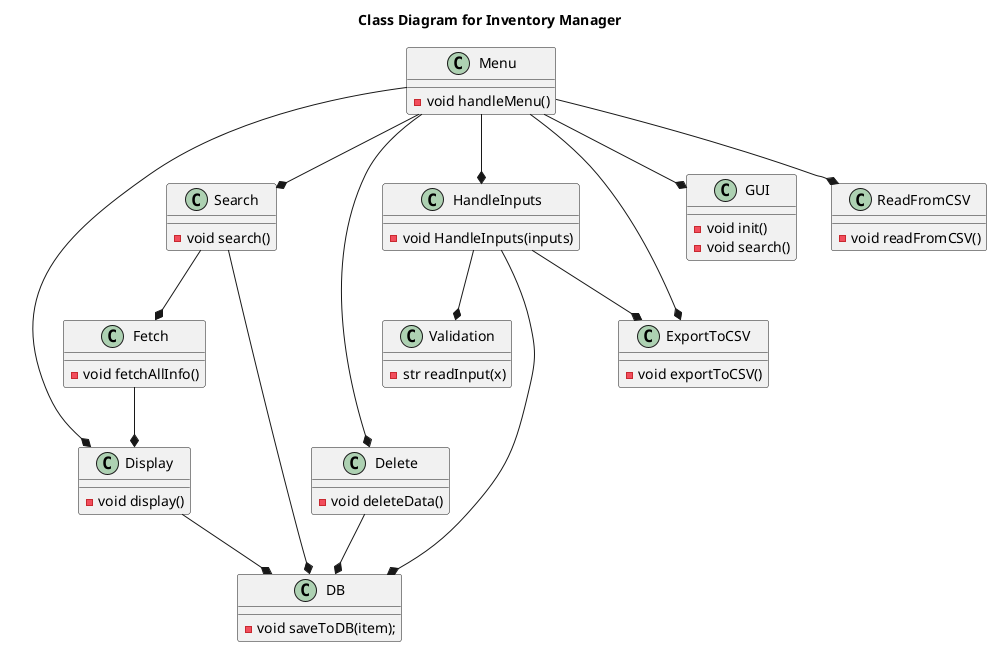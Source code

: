 @startuml

title Class Diagram for Inventory Manager

class DB {
    - void saveToDB(item);
}

class Validation {
    - str readInput(x)
}

class HandleInputs {
    - void HandleInputs(inputs)
}

class Display {
    - void display()    
}

class Delete {
    - void deleteData()
}

class Search {
    - void search()
}

class Menu{
    - void handleMenu()
}

class GUI { 
    - void init()
    - void search()
}

class Fetch{
    - void fetchAllInfo()
}

class ReadFromCSV
{
    - void readFromCSV()

}

class ExportToCSV
{
    - void exportToCSV()
}

Menu --* GUI
Menu --* Display
Menu --* Search
Menu --* Delete
Menu --* HandleInputs
HandleInputs --* Validation
HandleInputs --* DB
Search --* Fetch
Fetch --* Display
Search --* DB
Delete --* DB
Display --* DB
Menu --* ReadFromCSV
Menu --* ExportToCSV
HandleInputs   --* ExportToCSV

@enduml

